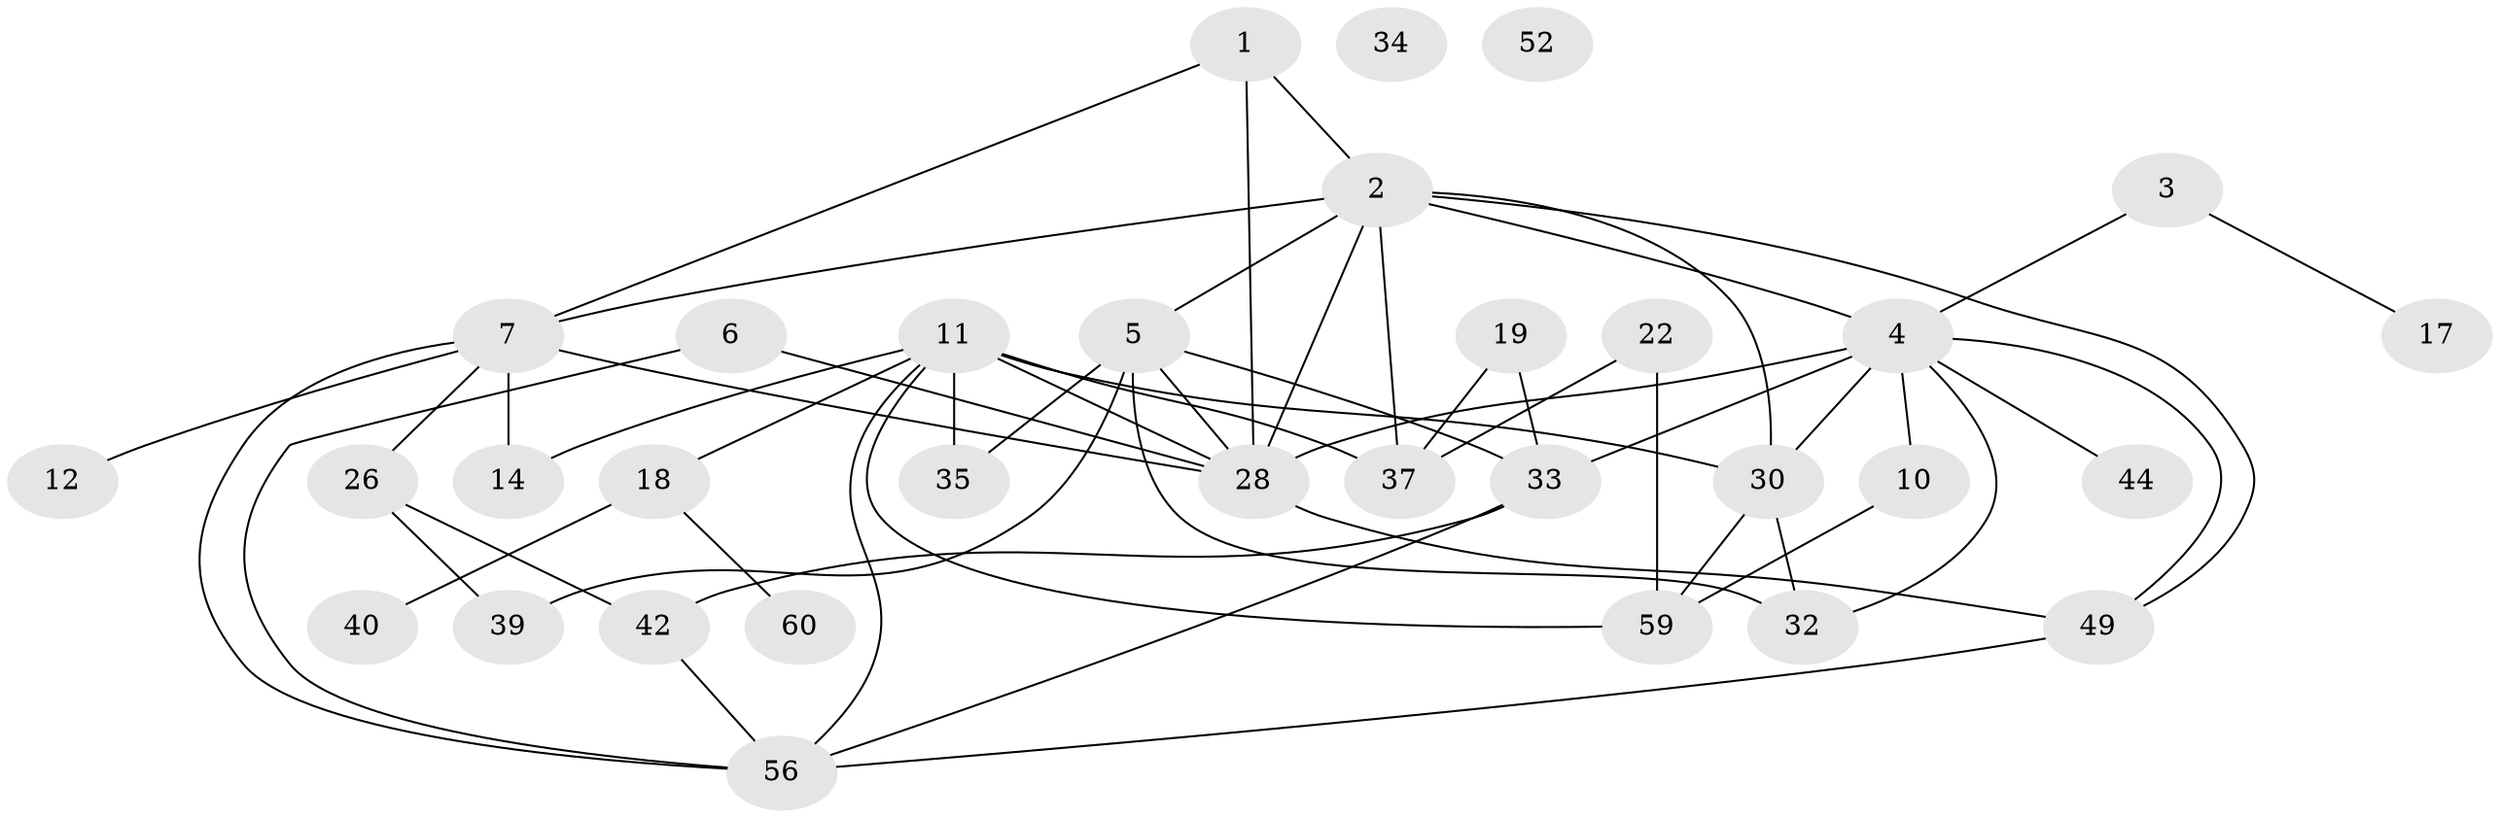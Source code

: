 // original degree distribution, {1: 0.13846153846153847, 2: 0.35384615384615387, 3: 0.2153846153846154, 4: 0.09230769230769231, 5: 0.06153846153846154, 8: 0.015384615384615385, 6: 0.07692307692307693, 0: 0.03076923076923077, 7: 0.015384615384615385}
// Generated by graph-tools (version 1.1) at 2025/13/03/09/25 04:13:11]
// undirected, 32 vertices, 55 edges
graph export_dot {
graph [start="1"]
  node [color=gray90,style=filled];
  1 [super="+38"];
  2 [super="+63+58"];
  3 [super="+41"];
  4 [super="+65+15+24"];
  5 [super="+16+55"];
  6;
  7 [super="+20+21+8+9+23"];
  10;
  11 [super="+13+25"];
  12;
  14;
  17;
  18 [super="+53"];
  19 [super="+50"];
  22;
  26 [super="+31"];
  28 [super="+29+45"];
  30 [super="+51"];
  32;
  33 [super="+48+47"];
  34;
  35;
  37;
  39;
  40;
  42 [super="+57+43"];
  44;
  49;
  52;
  56;
  59;
  60 [super="+62"];
  1 -- 2;
  1 -- 28;
  1 -- 7;
  2 -- 5 [weight=2];
  2 -- 37;
  2 -- 49;
  2 -- 30;
  2 -- 4 [weight=2];
  2 -- 7;
  2 -- 28;
  3 -- 4;
  3 -- 17;
  4 -- 49;
  4 -- 44;
  4 -- 32;
  4 -- 10;
  4 -- 28;
  4 -- 33;
  4 -- 30;
  5 -- 32;
  5 -- 35;
  5 -- 39;
  5 -- 28;
  5 -- 33;
  6 -- 56;
  6 -- 28;
  7 -- 56;
  7 -- 26;
  7 -- 12;
  7 -- 14;
  7 -- 28;
  10 -- 59;
  11 -- 59;
  11 -- 35;
  11 -- 37;
  11 -- 14;
  11 -- 56;
  11 -- 30 [weight=2];
  11 -- 28;
  11 -- 18;
  18 -- 60;
  18 -- 40;
  19 -- 37;
  19 -- 33;
  22 -- 37;
  22 -- 59;
  26 -- 39;
  26 -- 42;
  28 -- 49;
  30 -- 32;
  30 -- 59;
  33 -- 56;
  33 -- 42;
  42 -- 56;
  49 -- 56;
}
